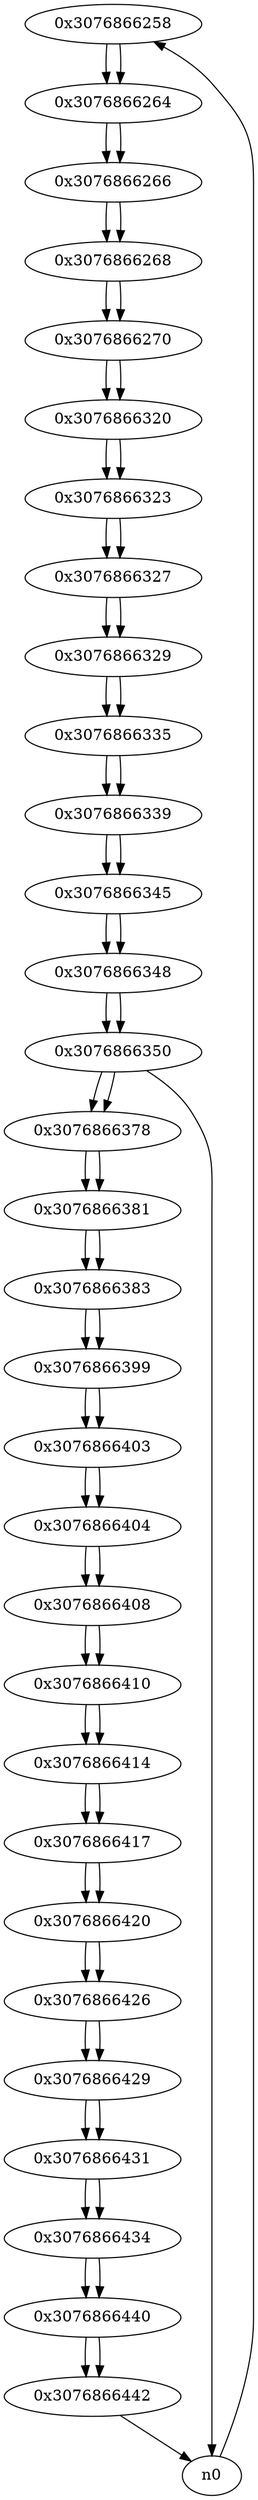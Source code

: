 digraph G{
/* nodes */
  n1 [label="0x3076866258"]
  n2 [label="0x3076866264"]
  n3 [label="0x3076866266"]
  n4 [label="0x3076866268"]
  n5 [label="0x3076866270"]
  n6 [label="0x3076866320"]
  n7 [label="0x3076866323"]
  n8 [label="0x3076866327"]
  n9 [label="0x3076866329"]
  n10 [label="0x3076866335"]
  n11 [label="0x3076866339"]
  n12 [label="0x3076866345"]
  n13 [label="0x3076866348"]
  n14 [label="0x3076866350"]
  n15 [label="0x3076866378"]
  n16 [label="0x3076866381"]
  n17 [label="0x3076866383"]
  n18 [label="0x3076866399"]
  n19 [label="0x3076866403"]
  n20 [label="0x3076866404"]
  n21 [label="0x3076866408"]
  n22 [label="0x3076866410"]
  n23 [label="0x3076866414"]
  n24 [label="0x3076866417"]
  n25 [label="0x3076866420"]
  n26 [label="0x3076866426"]
  n27 [label="0x3076866429"]
  n28 [label="0x3076866431"]
  n29 [label="0x3076866434"]
  n30 [label="0x3076866440"]
  n31 [label="0x3076866442"]
/* edges */
n1 -> n2;
n0 -> n1;
n2 -> n3;
n1 -> n2;
n3 -> n4;
n2 -> n3;
n4 -> n5;
n3 -> n4;
n5 -> n6;
n4 -> n5;
n6 -> n7;
n5 -> n6;
n7 -> n8;
n6 -> n7;
n8 -> n9;
n7 -> n8;
n9 -> n10;
n8 -> n9;
n10 -> n11;
n9 -> n10;
n11 -> n12;
n10 -> n11;
n12 -> n13;
n11 -> n12;
n13 -> n14;
n12 -> n13;
n14 -> n0;
n14 -> n15;
n13 -> n14;
n15 -> n16;
n14 -> n15;
n16 -> n17;
n15 -> n16;
n17 -> n18;
n16 -> n17;
n18 -> n19;
n17 -> n18;
n19 -> n20;
n18 -> n19;
n20 -> n21;
n19 -> n20;
n21 -> n22;
n20 -> n21;
n22 -> n23;
n21 -> n22;
n23 -> n24;
n22 -> n23;
n24 -> n25;
n23 -> n24;
n25 -> n26;
n24 -> n25;
n26 -> n27;
n25 -> n26;
n27 -> n28;
n26 -> n27;
n28 -> n29;
n27 -> n28;
n29 -> n30;
n28 -> n29;
n30 -> n31;
n29 -> n30;
n31 -> n0;
n30 -> n31;
}
